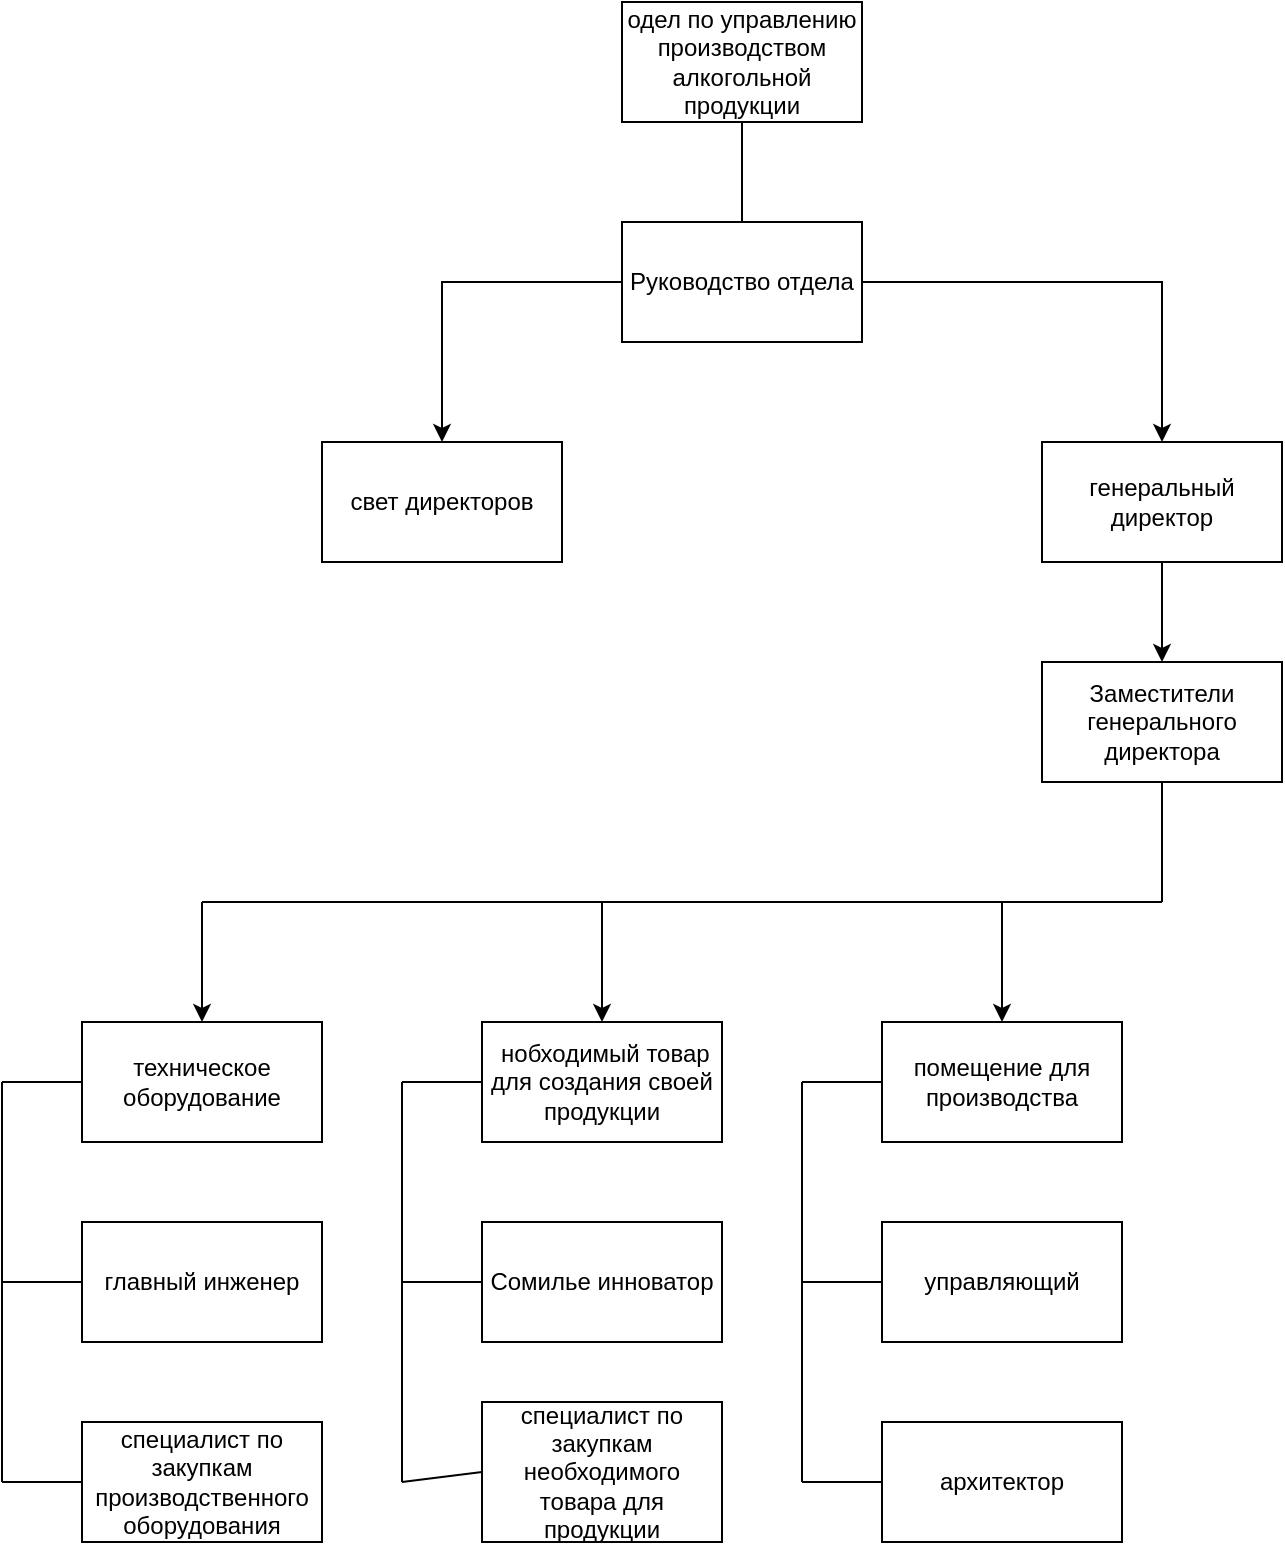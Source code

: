 <mxfile version="26.2.12">
  <diagram name="Страница — 1" id="oUV3M3nhWUuxy7r4BKBv">
    <mxGraphModel dx="1044" dy="608" grid="1" gridSize="10" guides="1" tooltips="1" connect="1" arrows="1" fold="1" page="1" pageScale="1" pageWidth="827" pageHeight="1169" math="0" shadow="0">
      <root>
        <mxCell id="0" />
        <mxCell id="1" parent="0" />
        <mxCell id="rRsImNIJcXH2j2AFLwz5-1" value="&lt;font style=&quot;vertical-align: inherit;&quot;&gt;&lt;font style=&quot;vertical-align: inherit;&quot;&gt;одел по управлению производством алкогольной продукции&lt;/font&gt;&lt;/font&gt;" style="rounded=0;whiteSpace=wrap;html=1;" parent="1" vertex="1">
          <mxGeometry x="330" y="30" width="120" height="60" as="geometry" />
        </mxCell>
        <mxCell id="rRsImNIJcXH2j2AFLwz5-2" value="" style="endArrow=none;html=1;rounded=0;entryX=0.5;entryY=1;entryDx=0;entryDy=0;" parent="1" target="rRsImNIJcXH2j2AFLwz5-1" edge="1">
          <mxGeometry width="50" height="50" relative="1" as="geometry">
            <mxPoint x="390" y="140" as="sourcePoint" />
            <mxPoint x="440" y="290" as="targetPoint" />
          </mxGeometry>
        </mxCell>
        <mxCell id="rRsImNIJcXH2j2AFLwz5-3" value="&lt;font style=&quot;vertical-align: inherit;&quot;&gt;&lt;font style=&quot;vertical-align: inherit;&quot;&gt;Руководство отдела&lt;/font&gt;&lt;/font&gt;" style="rounded=0;whiteSpace=wrap;html=1;" parent="1" vertex="1">
          <mxGeometry x="330" y="140" width="120" height="60" as="geometry" />
        </mxCell>
        <mxCell id="rRsImNIJcXH2j2AFLwz5-4" value="" style="endArrow=classic;html=1;rounded=0;exitX=0;exitY=0.5;exitDx=0;exitDy=0;" parent="1" source="rRsImNIJcXH2j2AFLwz5-3" edge="1">
          <mxGeometry width="50" height="50" relative="1" as="geometry">
            <mxPoint x="390" y="340" as="sourcePoint" />
            <mxPoint x="240" y="250" as="targetPoint" />
            <Array as="points">
              <mxPoint x="240" y="170" />
            </Array>
          </mxGeometry>
        </mxCell>
        <mxCell id="rRsImNIJcXH2j2AFLwz5-5" value="&lt;font style=&quot;vertical-align: inherit;&quot;&gt;&lt;font style=&quot;vertical-align: inherit;&quot;&gt;свет директоров&lt;/font&gt;&lt;/font&gt;" style="rounded=0;whiteSpace=wrap;html=1;" parent="1" vertex="1">
          <mxGeometry x="180" y="250" width="120" height="60" as="geometry" />
        </mxCell>
        <mxCell id="rRsImNIJcXH2j2AFLwz5-6" value="" style="endArrow=classic;html=1;rounded=0;exitX=1;exitY=0.5;exitDx=0;exitDy=0;" parent="1" source="rRsImNIJcXH2j2AFLwz5-3" edge="1">
          <mxGeometry width="50" height="50" relative="1" as="geometry">
            <mxPoint x="390" y="340" as="sourcePoint" />
            <mxPoint x="600" y="250" as="targetPoint" />
            <Array as="points">
              <mxPoint x="600" y="170" />
            </Array>
          </mxGeometry>
        </mxCell>
        <mxCell id="rRsImNIJcXH2j2AFLwz5-7" value="&lt;font style=&quot;vertical-align: inherit;&quot;&gt;&lt;font style=&quot;vertical-align: inherit;&quot;&gt;генеральный директор&lt;/font&gt;&lt;/font&gt;" style="rounded=0;whiteSpace=wrap;html=1;" parent="1" vertex="1">
          <mxGeometry x="540" y="250" width="120" height="60" as="geometry" />
        </mxCell>
        <mxCell id="rRsImNIJcXH2j2AFLwz5-8" value="&lt;font style=&quot;vertical-align: inherit;&quot;&gt;&lt;font style=&quot;vertical-align: inherit;&quot;&gt;Заместители генерального директора&lt;/font&gt;&lt;/font&gt;" style="rounded=0;whiteSpace=wrap;html=1;" parent="1" vertex="1">
          <mxGeometry x="540" y="360" width="120" height="60" as="geometry" />
        </mxCell>
        <mxCell id="rRsImNIJcXH2j2AFLwz5-9" value="" style="endArrow=classic;html=1;rounded=0;entryX=0.5;entryY=0;entryDx=0;entryDy=0;exitX=0.5;exitY=1;exitDx=0;exitDy=0;" parent="1" source="rRsImNIJcXH2j2AFLwz5-7" target="rRsImNIJcXH2j2AFLwz5-8" edge="1">
          <mxGeometry width="50" height="50" relative="1" as="geometry">
            <mxPoint x="600" y="320" as="sourcePoint" />
            <mxPoint x="440" y="290" as="targetPoint" />
          </mxGeometry>
        </mxCell>
        <mxCell id="rRsImNIJcXH2j2AFLwz5-10" value="" style="endArrow=none;html=1;rounded=0;" parent="1" edge="1">
          <mxGeometry width="50" height="50" relative="1" as="geometry">
            <mxPoint x="120" y="480" as="sourcePoint" />
            <mxPoint x="600" y="480" as="targetPoint" />
          </mxGeometry>
        </mxCell>
        <mxCell id="rRsImNIJcXH2j2AFLwz5-11" value="" style="endArrow=none;html=1;rounded=0;entryX=0.5;entryY=1;entryDx=0;entryDy=0;" parent="1" target="rRsImNIJcXH2j2AFLwz5-8" edge="1">
          <mxGeometry width="50" height="50" relative="1" as="geometry">
            <mxPoint x="600" y="480" as="sourcePoint" />
            <mxPoint x="440" y="290" as="targetPoint" />
          </mxGeometry>
        </mxCell>
        <mxCell id="rRsImNIJcXH2j2AFLwz5-12" value="" style="endArrow=classic;html=1;rounded=0;" parent="1" edge="1">
          <mxGeometry width="50" height="50" relative="1" as="geometry">
            <mxPoint x="120" y="480" as="sourcePoint" />
            <mxPoint x="120" y="540" as="targetPoint" />
          </mxGeometry>
        </mxCell>
        <mxCell id="rRsImNIJcXH2j2AFLwz5-13" value="&lt;font style=&quot;vertical-align: inherit;&quot;&gt;&lt;font style=&quot;vertical-align: inherit;&quot;&gt;техническое оборудование&lt;/font&gt;&lt;/font&gt;" style="rounded=0;whiteSpace=wrap;html=1;" parent="1" vertex="1">
          <mxGeometry x="60" y="540" width="120" height="60" as="geometry" />
        </mxCell>
        <mxCell id="rRsImNIJcXH2j2AFLwz5-15" value="&lt;font style=&quot;vertical-align: inherit;&quot;&gt;&lt;font style=&quot;vertical-align: inherit;&quot;&gt;главный инженер&lt;/font&gt;&lt;/font&gt;" style="rounded=0;whiteSpace=wrap;html=1;" parent="1" vertex="1">
          <mxGeometry x="60" y="640" width="120" height="60" as="geometry" />
        </mxCell>
        <mxCell id="rRsImNIJcXH2j2AFLwz5-16" value="&lt;font style=&quot;vertical-align: inherit;&quot;&gt;&lt;font style=&quot;vertical-align: inherit;&quot;&gt;специалист по закупкам производственного оборудования&lt;/font&gt;&lt;/font&gt;" style="rounded=0;whiteSpace=wrap;html=1;" parent="1" vertex="1">
          <mxGeometry x="60" y="740" width="120" height="60" as="geometry" />
        </mxCell>
        <mxCell id="rRsImNIJcXH2j2AFLwz5-19" value="" style="endArrow=none;html=1;rounded=0;" parent="1" edge="1">
          <mxGeometry width="50" height="50" relative="1" as="geometry">
            <mxPoint x="20" y="770" as="sourcePoint" />
            <mxPoint x="20" y="570" as="targetPoint" />
          </mxGeometry>
        </mxCell>
        <mxCell id="rRsImNIJcXH2j2AFLwz5-20" value="" style="endArrow=none;html=1;rounded=0;entryX=0;entryY=0.5;entryDx=0;entryDy=0;" parent="1" target="rRsImNIJcXH2j2AFLwz5-13" edge="1">
          <mxGeometry width="50" height="50" relative="1" as="geometry">
            <mxPoint x="20" y="570" as="sourcePoint" />
            <mxPoint x="440" y="700" as="targetPoint" />
          </mxGeometry>
        </mxCell>
        <mxCell id="rRsImNIJcXH2j2AFLwz5-21" value="" style="endArrow=none;html=1;rounded=0;entryX=0;entryY=0.5;entryDx=0;entryDy=0;" parent="1" target="rRsImNIJcXH2j2AFLwz5-15" edge="1">
          <mxGeometry width="50" height="50" relative="1" as="geometry">
            <mxPoint x="20" y="670" as="sourcePoint" />
            <mxPoint x="440" y="700" as="targetPoint" />
          </mxGeometry>
        </mxCell>
        <mxCell id="rRsImNIJcXH2j2AFLwz5-22" value="" style="endArrow=none;html=1;rounded=0;entryX=0;entryY=0.5;entryDx=0;entryDy=0;" parent="1" target="rRsImNIJcXH2j2AFLwz5-16" edge="1">
          <mxGeometry width="50" height="50" relative="1" as="geometry">
            <mxPoint x="20" y="770" as="sourcePoint" />
            <mxPoint x="440" y="700" as="targetPoint" />
          </mxGeometry>
        </mxCell>
        <mxCell id="rRsImNIJcXH2j2AFLwz5-25" value="" style="endArrow=classic;html=1;rounded=0;" parent="1" edge="1">
          <mxGeometry width="50" height="50" relative="1" as="geometry">
            <mxPoint x="320" y="480" as="sourcePoint" />
            <mxPoint x="320" y="540" as="targetPoint" />
          </mxGeometry>
        </mxCell>
        <mxCell id="rRsImNIJcXH2j2AFLwz5-26" value="&lt;font style=&quot;vertical-align: inherit;&quot;&gt;&lt;font style=&quot;vertical-align: inherit;&quot;&gt;&amp;nbsp;нобходимый товар для создания своей продукции&lt;/font&gt;&lt;/font&gt;" style="rounded=0;whiteSpace=wrap;html=1;" parent="1" vertex="1">
          <mxGeometry x="260" y="540" width="120" height="60" as="geometry" />
        </mxCell>
        <mxCell id="rRsImNIJcXH2j2AFLwz5-27" value="&lt;font style=&quot;vertical-align: inherit;&quot;&gt;&lt;font style=&quot;vertical-align: inherit;&quot;&gt;&lt;font style=&quot;vertical-align: inherit;&quot;&gt;&lt;font style=&quot;vertical-align: inherit;&quot;&gt;Сомилье инноватор&lt;/font&gt;&lt;/font&gt;&lt;/font&gt;&lt;/font&gt;" style="rounded=0;whiteSpace=wrap;html=1;" parent="1" vertex="1">
          <mxGeometry x="260" y="640" width="120" height="60" as="geometry" />
        </mxCell>
        <mxCell id="rRsImNIJcXH2j2AFLwz5-28" value="&lt;font style=&quot;vertical-align: inherit;&quot;&gt;&lt;font style=&quot;vertical-align: inherit;&quot;&gt;специалист по закупкам необходимого товара для продукции&lt;/font&gt;&lt;/font&gt;" style="rounded=0;whiteSpace=wrap;html=1;" parent="1" vertex="1">
          <mxGeometry x="260" y="730" width="120" height="70" as="geometry" />
        </mxCell>
        <mxCell id="rRsImNIJcXH2j2AFLwz5-31" value="" style="endArrow=none;html=1;rounded=0;" parent="1" edge="1">
          <mxGeometry width="50" height="50" relative="1" as="geometry">
            <mxPoint x="220" y="770" as="sourcePoint" />
            <mxPoint x="220" y="570" as="targetPoint" />
          </mxGeometry>
        </mxCell>
        <mxCell id="rRsImNIJcXH2j2AFLwz5-32" value="" style="endArrow=none;html=1;rounded=0;entryX=0;entryY=0.5;entryDx=0;entryDy=0;" parent="1" target="rRsImNIJcXH2j2AFLwz5-26" edge="1">
          <mxGeometry width="50" height="50" relative="1" as="geometry">
            <mxPoint x="220" y="570" as="sourcePoint" />
            <mxPoint x="640" y="700" as="targetPoint" />
          </mxGeometry>
        </mxCell>
        <mxCell id="rRsImNIJcXH2j2AFLwz5-33" value="" style="endArrow=none;html=1;rounded=0;entryX=0;entryY=0.5;entryDx=0;entryDy=0;" parent="1" target="rRsImNIJcXH2j2AFLwz5-27" edge="1">
          <mxGeometry width="50" height="50" relative="1" as="geometry">
            <mxPoint x="220" y="670" as="sourcePoint" />
            <mxPoint x="640" y="700" as="targetPoint" />
          </mxGeometry>
        </mxCell>
        <mxCell id="rRsImNIJcXH2j2AFLwz5-34" value="" style="endArrow=none;html=1;rounded=0;entryX=0;entryY=0.5;entryDx=0;entryDy=0;" parent="1" target="rRsImNIJcXH2j2AFLwz5-28" edge="1">
          <mxGeometry width="50" height="50" relative="1" as="geometry">
            <mxPoint x="220" y="770" as="sourcePoint" />
            <mxPoint x="640" y="700" as="targetPoint" />
          </mxGeometry>
        </mxCell>
        <mxCell id="rRsImNIJcXH2j2AFLwz5-39" value="" style="endArrow=classic;html=1;rounded=0;" parent="1" edge="1">
          <mxGeometry width="50" height="50" relative="1" as="geometry">
            <mxPoint x="520" y="480" as="sourcePoint" />
            <mxPoint x="520" y="540" as="targetPoint" />
          </mxGeometry>
        </mxCell>
        <mxCell id="rRsImNIJcXH2j2AFLwz5-40" value="&lt;font style=&quot;vertical-align: inherit;&quot;&gt;&lt;font style=&quot;vertical-align: inherit;&quot;&gt;помещение для производства&lt;/font&gt;&lt;/font&gt;" style="rounded=0;whiteSpace=wrap;html=1;" parent="1" vertex="1">
          <mxGeometry x="460" y="540" width="120" height="60" as="geometry" />
        </mxCell>
        <mxCell id="rRsImNIJcXH2j2AFLwz5-41" value="&lt;font style=&quot;vertical-align: inherit;&quot;&gt;&lt;font style=&quot;vertical-align: inherit;&quot;&gt;&lt;font style=&quot;vertical-align: inherit;&quot;&gt;&lt;font style=&quot;vertical-align: inherit;&quot;&gt;управляющий&lt;/font&gt;&lt;/font&gt;&lt;/font&gt;&lt;/font&gt;" style="rounded=0;whiteSpace=wrap;html=1;" parent="1" vertex="1">
          <mxGeometry x="460" y="640" width="120" height="60" as="geometry" />
        </mxCell>
        <mxCell id="rRsImNIJcXH2j2AFLwz5-42" value="&lt;font style=&quot;vertical-align: inherit;&quot;&gt;&lt;font style=&quot;vertical-align: inherit;&quot;&gt;архитектор&lt;/font&gt;&lt;/font&gt;" style="rounded=0;whiteSpace=wrap;html=1;" parent="1" vertex="1">
          <mxGeometry x="460" y="740" width="120" height="60" as="geometry" />
        </mxCell>
        <mxCell id="rRsImNIJcXH2j2AFLwz5-43" value="" style="endArrow=none;html=1;rounded=0;" parent="1" edge="1">
          <mxGeometry width="50" height="50" relative="1" as="geometry">
            <mxPoint x="420" y="770" as="sourcePoint" />
            <mxPoint x="420" y="570" as="targetPoint" />
          </mxGeometry>
        </mxCell>
        <mxCell id="rRsImNIJcXH2j2AFLwz5-44" value="" style="endArrow=none;html=1;rounded=0;entryX=0;entryY=0.5;entryDx=0;entryDy=0;" parent="1" target="rRsImNIJcXH2j2AFLwz5-40" edge="1">
          <mxGeometry width="50" height="50" relative="1" as="geometry">
            <mxPoint x="420" y="570" as="sourcePoint" />
            <mxPoint x="840" y="700" as="targetPoint" />
          </mxGeometry>
        </mxCell>
        <mxCell id="rRsImNIJcXH2j2AFLwz5-45" value="" style="endArrow=none;html=1;rounded=0;entryX=0;entryY=0.5;entryDx=0;entryDy=0;" parent="1" target="rRsImNIJcXH2j2AFLwz5-41" edge="1">
          <mxGeometry width="50" height="50" relative="1" as="geometry">
            <mxPoint x="420" y="670" as="sourcePoint" />
            <mxPoint x="840" y="700" as="targetPoint" />
          </mxGeometry>
        </mxCell>
        <mxCell id="rRsImNIJcXH2j2AFLwz5-46" value="" style="endArrow=none;html=1;rounded=0;entryX=0;entryY=0.5;entryDx=0;entryDy=0;" parent="1" target="rRsImNIJcXH2j2AFLwz5-42" edge="1">
          <mxGeometry width="50" height="50" relative="1" as="geometry">
            <mxPoint x="420" y="770" as="sourcePoint" />
            <mxPoint x="840" y="700" as="targetPoint" />
          </mxGeometry>
        </mxCell>
      </root>
    </mxGraphModel>
  </diagram>
</mxfile>
